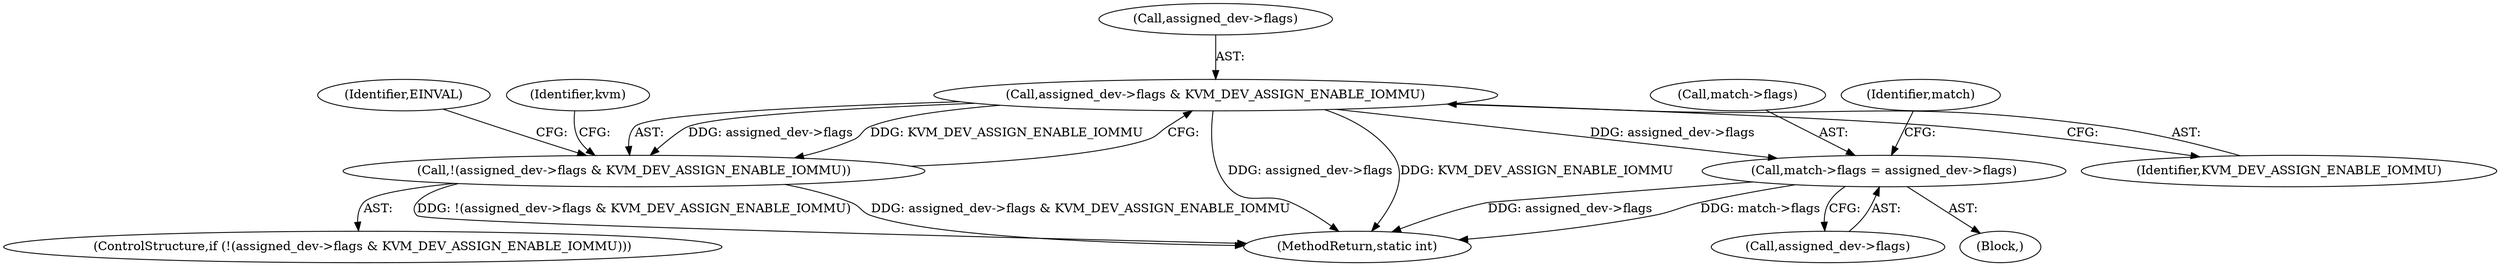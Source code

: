 digraph "0_linux_c4e7f9022e506c6635a5037713c37118e23193e4@pointer" {
"1000116" [label="(Call,assigned_dev->flags & KVM_DEV_ASSIGN_ENABLE_IOMMU)"];
"1000115" [label="(Call,!(assigned_dev->flags & KVM_DEV_ASSIGN_ENABLE_IOMMU))"];
"1000278" [label="(Call,match->flags = assigned_dev->flags)"];
"1000116" [label="(Call,assigned_dev->flags & KVM_DEV_ASSIGN_ENABLE_IOMMU)"];
"1000282" [label="(Call,assigned_dev->flags)"];
"1000115" [label="(Call,!(assigned_dev->flags & KVM_DEV_ASSIGN_ENABLE_IOMMU))"];
"1000105" [label="(Block,)"];
"1000114" [label="(ControlStructure,if (!(assigned_dev->flags & KVM_DEV_ASSIGN_ENABLE_IOMMU)))"];
"1000398" [label="(MethodReturn,static int)"];
"1000117" [label="(Call,assigned_dev->flags)"];
"1000279" [label="(Call,match->flags)"];
"1000123" [label="(Identifier,EINVAL)"];
"1000127" [label="(Identifier,kvm)"];
"1000278" [label="(Call,match->flags = assigned_dev->flags)"];
"1000287" [label="(Identifier,match)"];
"1000120" [label="(Identifier,KVM_DEV_ASSIGN_ENABLE_IOMMU)"];
"1000116" -> "1000115"  [label="AST: "];
"1000116" -> "1000120"  [label="CFG: "];
"1000117" -> "1000116"  [label="AST: "];
"1000120" -> "1000116"  [label="AST: "];
"1000115" -> "1000116"  [label="CFG: "];
"1000116" -> "1000398"  [label="DDG: assigned_dev->flags"];
"1000116" -> "1000398"  [label="DDG: KVM_DEV_ASSIGN_ENABLE_IOMMU"];
"1000116" -> "1000115"  [label="DDG: assigned_dev->flags"];
"1000116" -> "1000115"  [label="DDG: KVM_DEV_ASSIGN_ENABLE_IOMMU"];
"1000116" -> "1000278"  [label="DDG: assigned_dev->flags"];
"1000115" -> "1000114"  [label="AST: "];
"1000123" -> "1000115"  [label="CFG: "];
"1000127" -> "1000115"  [label="CFG: "];
"1000115" -> "1000398"  [label="DDG: !(assigned_dev->flags & KVM_DEV_ASSIGN_ENABLE_IOMMU)"];
"1000115" -> "1000398"  [label="DDG: assigned_dev->flags & KVM_DEV_ASSIGN_ENABLE_IOMMU"];
"1000278" -> "1000105"  [label="AST: "];
"1000278" -> "1000282"  [label="CFG: "];
"1000279" -> "1000278"  [label="AST: "];
"1000282" -> "1000278"  [label="AST: "];
"1000287" -> "1000278"  [label="CFG: "];
"1000278" -> "1000398"  [label="DDG: assigned_dev->flags"];
"1000278" -> "1000398"  [label="DDG: match->flags"];
}
